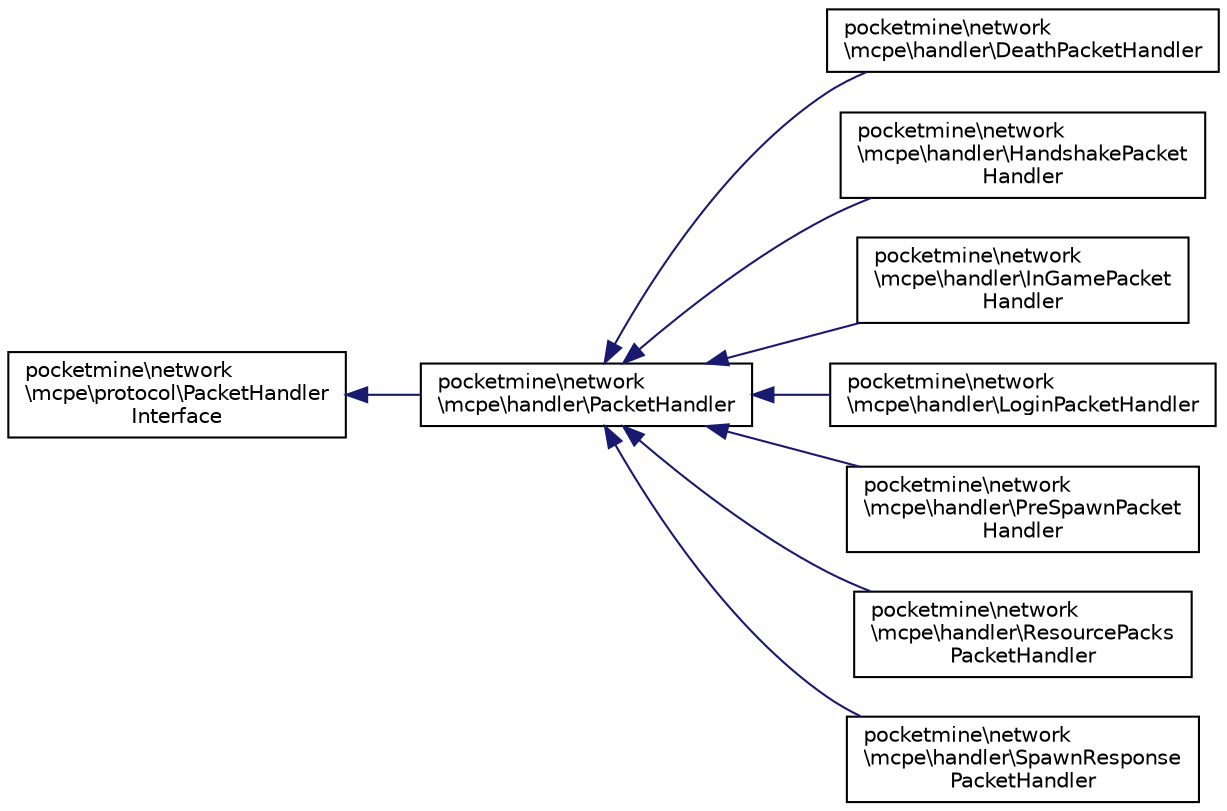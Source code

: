 digraph "Graphical Class Hierarchy"
{
 // INTERACTIVE_SVG=YES
 // LATEX_PDF_SIZE
  edge [fontname="Helvetica",fontsize="10",labelfontname="Helvetica",labelfontsize="10"];
  node [fontname="Helvetica",fontsize="10",shape=record];
  rankdir="LR";
  Node0 [label="pocketmine\\network\l\\mcpe\\protocol\\PacketHandler\lInterface",height=0.2,width=0.4,color="black", fillcolor="white", style="filled",URL="$d1/d7c/interfacepocketmine_1_1network_1_1mcpe_1_1protocol_1_1_packet_handler_interface.html",tooltip=" "];
  Node0 -> Node1 [dir="back",color="midnightblue",fontsize="10",style="solid",fontname="Helvetica"];
  Node1 [label="pocketmine\\network\l\\mcpe\\handler\\PacketHandler",height=0.2,width=0.4,color="black", fillcolor="white", style="filled",URL="$d5/d23/classpocketmine_1_1network_1_1mcpe_1_1handler_1_1_packet_handler.html",tooltip=" "];
  Node1 -> Node2 [dir="back",color="midnightblue",fontsize="10",style="solid",fontname="Helvetica"];
  Node2 [label="pocketmine\\network\l\\mcpe\\handler\\DeathPacketHandler",height=0.2,width=0.4,color="black", fillcolor="white", style="filled",URL="$d9/dca/classpocketmine_1_1network_1_1mcpe_1_1handler_1_1_death_packet_handler.html",tooltip=" "];
  Node1 -> Node3 [dir="back",color="midnightblue",fontsize="10",style="solid",fontname="Helvetica"];
  Node3 [label="pocketmine\\network\l\\mcpe\\handler\\HandshakePacket\lHandler",height=0.2,width=0.4,color="black", fillcolor="white", style="filled",URL="$d5/d2e/classpocketmine_1_1network_1_1mcpe_1_1handler_1_1_handshake_packet_handler.html",tooltip=" "];
  Node1 -> Node4 [dir="back",color="midnightblue",fontsize="10",style="solid",fontname="Helvetica"];
  Node4 [label="pocketmine\\network\l\\mcpe\\handler\\InGamePacket\lHandler",height=0.2,width=0.4,color="black", fillcolor="white", style="filled",URL="$d9/ded/classpocketmine_1_1network_1_1mcpe_1_1handler_1_1_in_game_packet_handler.html",tooltip=" "];
  Node1 -> Node5 [dir="back",color="midnightblue",fontsize="10",style="solid",fontname="Helvetica"];
  Node5 [label="pocketmine\\network\l\\mcpe\\handler\\LoginPacketHandler",height=0.2,width=0.4,color="black", fillcolor="white", style="filled",URL="$d7/d77/classpocketmine_1_1network_1_1mcpe_1_1handler_1_1_login_packet_handler.html",tooltip=" "];
  Node1 -> Node6 [dir="back",color="midnightblue",fontsize="10",style="solid",fontname="Helvetica"];
  Node6 [label="pocketmine\\network\l\\mcpe\\handler\\PreSpawnPacket\lHandler",height=0.2,width=0.4,color="black", fillcolor="white", style="filled",URL="$d0/d3c/classpocketmine_1_1network_1_1mcpe_1_1handler_1_1_pre_spawn_packet_handler.html",tooltip=" "];
  Node1 -> Node7 [dir="back",color="midnightblue",fontsize="10",style="solid",fontname="Helvetica"];
  Node7 [label="pocketmine\\network\l\\mcpe\\handler\\ResourcePacks\lPacketHandler",height=0.2,width=0.4,color="black", fillcolor="white", style="filled",URL="$d4/d06/classpocketmine_1_1network_1_1mcpe_1_1handler_1_1_resource_packs_packet_handler.html",tooltip=" "];
  Node1 -> Node8 [dir="back",color="midnightblue",fontsize="10",style="solid",fontname="Helvetica"];
  Node8 [label="pocketmine\\network\l\\mcpe\\handler\\SpawnResponse\lPacketHandler",height=0.2,width=0.4,color="black", fillcolor="white", style="filled",URL="$d0/dd8/classpocketmine_1_1network_1_1mcpe_1_1handler_1_1_spawn_response_packet_handler.html",tooltip=" "];
}
